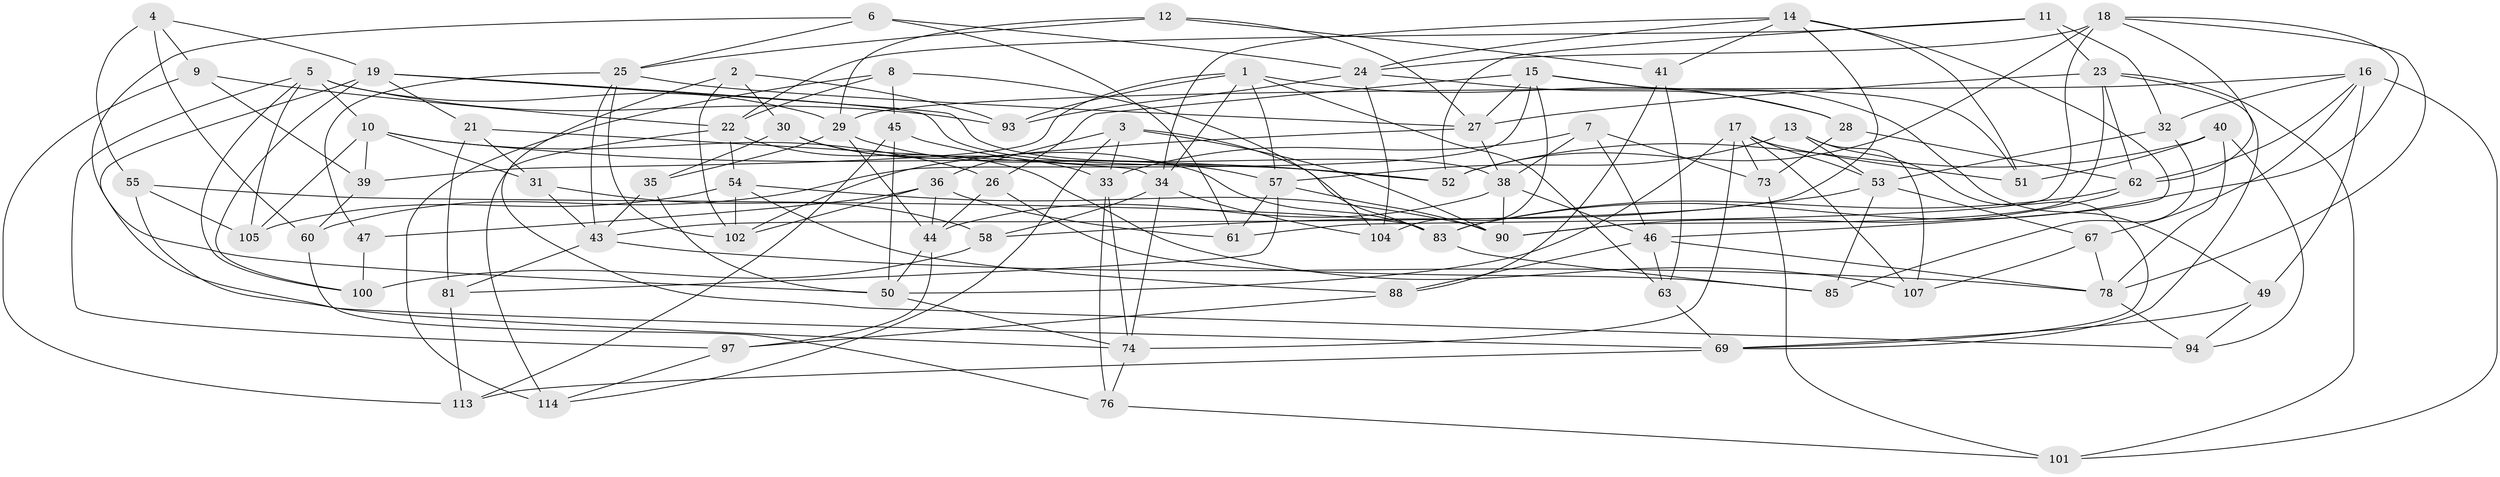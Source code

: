 // original degree distribution, {4: 1.0}
// Generated by graph-tools (version 1.1) at 2025/11/02/27/25 16:11:48]
// undirected, 79 vertices, 190 edges
graph export_dot {
graph [start="1"]
  node [color=gray90,style=filled];
  1 [super="+111"];
  2;
  3 [super="+56"];
  4;
  5 [super="+70"];
  6;
  7;
  8;
  9;
  10 [super="+77"];
  11;
  12;
  13;
  14 [super="+64"];
  15 [super="+20"];
  16 [super="+37"];
  17 [super="+48"];
  18 [super="+79"];
  19 [super="+75"];
  21;
  22 [super="+91"];
  23 [super="+72"];
  24 [super="+42"];
  25 [super="+106"];
  26;
  27 [super="+66"];
  28;
  29 [super="+112"];
  30;
  31;
  32;
  33 [super="+68"];
  34 [super="+110"];
  35;
  36 [super="+86"];
  38 [super="+92"];
  39;
  40;
  41;
  43 [super="+89"];
  44 [super="+82"];
  45;
  46 [super="+71"];
  47;
  49;
  50 [super="+59"];
  51;
  52 [super="+65"];
  53 [super="+80"];
  54 [super="+87"];
  55;
  57 [super="+98"];
  58;
  60;
  61;
  62 [super="+84"];
  63;
  67;
  69 [super="+95"];
  73;
  74 [super="+103"];
  76;
  78 [super="+99"];
  81;
  83 [super="+96"];
  85;
  88;
  90 [super="+108"];
  93;
  94;
  97;
  100;
  101;
  102 [super="+109"];
  104;
  105;
  107;
  113;
  114;
  1 -- 34;
  1 -- 39;
  1 -- 28;
  1 -- 93;
  1 -- 63;
  1 -- 57;
  2 -- 102;
  2 -- 30;
  2 -- 93;
  2 -- 94;
  3 -- 90;
  3 -- 33 [weight=2];
  3 -- 83;
  3 -- 114;
  3 -- 36;
  4 -- 60;
  4 -- 9;
  4 -- 55;
  4 -- 19;
  5 -- 93;
  5 -- 105;
  5 -- 29;
  5 -- 97;
  5 -- 10;
  5 -- 100;
  6 -- 61;
  6 -- 24;
  6 -- 50;
  6 -- 25;
  7 -- 38;
  7 -- 73;
  7 -- 33;
  7 -- 46;
  8 -- 104;
  8 -- 114;
  8 -- 45;
  8 -- 22;
  9 -- 39;
  9 -- 113;
  9 -- 22;
  10 -- 26;
  10 -- 105;
  10 -- 39;
  10 -- 31;
  10 -- 52;
  11 -- 23;
  11 -- 22;
  11 -- 52;
  11 -- 32;
  12 -- 41;
  12 -- 29;
  12 -- 25;
  12 -- 27;
  13 -- 57;
  13 -- 107;
  13 -- 53;
  13 -- 69;
  14 -- 24;
  14 -- 41;
  14 -- 51;
  14 -- 34;
  14 -- 46;
  14 -- 43;
  15 -- 27;
  15 -- 51;
  15 -- 26;
  15 -- 104;
  15 -- 49;
  15 -- 60;
  16 -- 32;
  16 -- 67;
  16 -- 29;
  16 -- 49;
  16 -- 101;
  16 -- 62;
  17 -- 73;
  17 -- 53;
  17 -- 107;
  17 -- 51;
  17 -- 50;
  17 -- 74;
  18 -- 83;
  18 -- 61;
  18 -- 24;
  18 -- 52;
  18 -- 62;
  18 -- 78;
  19 -- 21;
  19 -- 38;
  19 -- 52;
  19 -- 100;
  19 -- 69;
  21 -- 81;
  21 -- 31;
  21 -- 34;
  22 -- 107;
  22 -- 54;
  22 -- 114;
  23 -- 90;
  23 -- 27;
  23 -- 101;
  23 -- 69;
  23 -- 62;
  24 -- 28;
  24 -- 104;
  24 -- 93;
  25 -- 47;
  25 -- 27;
  25 -- 43;
  25 -- 102;
  26 -- 85;
  26 -- 44;
  27 -- 38;
  27 -- 102;
  28 -- 73;
  28 -- 62;
  29 -- 35;
  29 -- 44;
  29 -- 57;
  30 -- 35;
  30 -- 33;
  30 -- 83;
  31 -- 58;
  31 -- 43;
  32 -- 85;
  32 -- 53;
  33 -- 76;
  33 -- 74;
  34 -- 104;
  34 -- 74;
  34 -- 58;
  35 -- 50;
  35 -- 43;
  36 -- 102;
  36 -- 47 [weight=2];
  36 -- 44;
  36 -- 61;
  38 -- 90;
  38 -- 44;
  38 -- 46;
  39 -- 60;
  40 -- 94;
  40 -- 51;
  40 -- 52;
  40 -- 78;
  41 -- 63;
  41 -- 88;
  43 -- 81;
  43 -- 78;
  44 -- 50;
  44 -- 97;
  45 -- 50;
  45 -- 113;
  45 -- 52;
  46 -- 63;
  46 -- 78;
  46 -- 88;
  47 -- 100;
  49 -- 94;
  49 -- 69;
  50 -- 74;
  53 -- 58;
  53 -- 67;
  53 -- 85;
  54 -- 102 [weight=2];
  54 -- 90;
  54 -- 88;
  54 -- 105;
  55 -- 74;
  55 -- 83;
  55 -- 105;
  57 -- 90;
  57 -- 61;
  57 -- 81;
  58 -- 100;
  60 -- 76;
  62 -- 90;
  62 -- 83;
  63 -- 69;
  67 -- 107;
  67 -- 78;
  69 -- 113;
  73 -- 101;
  74 -- 76;
  76 -- 101;
  78 -- 94;
  81 -- 113;
  83 -- 85;
  88 -- 97;
  97 -- 114;
}
